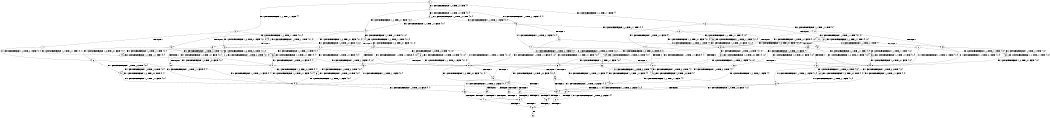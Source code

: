 digraph BCG {
size = "7, 10.5";
center = TRUE;
node [shape = circle];
0 [peripheries = 2];
0 -> 1 [label = "EX !1 !ATOMIC_EXCH_BRANCH (1, +0, TRUE, +0, 1, TRUE) !{}"];
0 -> 2 [label = "EX !2 !ATOMIC_EXCH_BRANCH (1, +1, TRUE, +1, 1, FALSE) !{}"];
0 -> 3 [label = "EX !0 !ATOMIC_EXCH_BRANCH (1, +1, TRUE, +1, 1, FALSE) !{}"];
1 -> 4 [label = "EX !2 !ATOMIC_EXCH_BRANCH (1, +1, TRUE, +1, 1, FALSE) !{0, 1}"];
1 -> 5 [label = "EX !0 !ATOMIC_EXCH_BRANCH (1, +1, TRUE, +1, 1, FALSE) !{0, 1}"];
1 -> 6 [label = "EX !1 !ATOMIC_EXCH_BRANCH (1, +0, TRUE, +0, 1, TRUE) !{0, 1}"];
2 -> 7 [label = "TERMINATE !2"];
2 -> 8 [label = "EX !1 !ATOMIC_EXCH_BRANCH (1, +0, TRUE, +0, 1, FALSE) !{0, 1, 2}"];
2 -> 9 [label = "EX !0 !ATOMIC_EXCH_BRANCH (1, +1, TRUE, +1, 1, TRUE) !{0, 1, 2}"];
3 -> 10 [label = "TERMINATE !0"];
3 -> 11 [label = "EX !1 !ATOMIC_EXCH_BRANCH (1, +0, TRUE, +0, 1, FALSE) !{0}"];
3 -> 12 [label = "EX !2 !ATOMIC_EXCH_BRANCH (1, +1, TRUE, +1, 1, TRUE) !{0}"];
4 -> 13 [label = "TERMINATE !2"];
4 -> 14 [label = "EX !0 !ATOMIC_EXCH_BRANCH (1, +1, TRUE, +1, 1, TRUE) !{0, 1, 2}"];
4 -> 8 [label = "EX !1 !ATOMIC_EXCH_BRANCH (1, +0, TRUE, +0, 1, FALSE) !{0, 1, 2}"];
5 -> 15 [label = "TERMINATE !0"];
5 -> 16 [label = "EX !2 !ATOMIC_EXCH_BRANCH (1, +1, TRUE, +1, 1, TRUE) !{0, 1}"];
5 -> 17 [label = "EX !1 !ATOMIC_EXCH_BRANCH (1, +0, TRUE, +0, 1, FALSE) !{0, 1}"];
6 -> 4 [label = "EX !2 !ATOMIC_EXCH_BRANCH (1, +1, TRUE, +1, 1, FALSE) !{0, 1}"];
6 -> 5 [label = "EX !0 !ATOMIC_EXCH_BRANCH (1, +1, TRUE, +1, 1, FALSE) !{0, 1}"];
6 -> 6 [label = "EX !1 !ATOMIC_EXCH_BRANCH (1, +0, TRUE, +0, 1, TRUE) !{0, 1}"];
7 -> 18 [label = "EX !1 !ATOMIC_EXCH_BRANCH (1, +0, TRUE, +0, 1, FALSE) !{0, 1}"];
7 -> 19 [label = "EX !0 !ATOMIC_EXCH_BRANCH (1, +1, TRUE, +1, 1, TRUE) !{0, 1}"];
8 -> 20 [label = "TERMINATE !2"];
8 -> 21 [label = "EX !0 !ATOMIC_EXCH_BRANCH (1, +1, TRUE, +1, 1, FALSE) !{0, 1, 2}"];
8 -> 22 [label = "EX !1 !ATOMIC_EXCH_BRANCH (1, +0, TRUE, +0, 2, TRUE) !{0, 1, 2}"];
9 -> 23 [label = "TERMINATE !2"];
9 -> 24 [label = "EX !1 !ATOMIC_EXCH_BRANCH (1, +0, TRUE, +0, 1, FALSE) !{0, 1, 2}"];
9 -> 9 [label = "EX !0 !ATOMIC_EXCH_BRANCH (1, +1, TRUE, +1, 1, TRUE) !{0, 1, 2}"];
10 -> 25 [label = "EX !1 !ATOMIC_EXCH_BRANCH (1, +0, TRUE, +0, 1, FALSE) !{}"];
10 -> 26 [label = "EX !2 !ATOMIC_EXCH_BRANCH (1, +1, TRUE, +1, 1, TRUE) !{}"];
11 -> 27 [label = "TERMINATE !0"];
11 -> 28 [label = "EX !2 !ATOMIC_EXCH_BRANCH (1, +1, TRUE, +1, 1, FALSE) !{0, 1}"];
11 -> 29 [label = "EX !1 !ATOMIC_EXCH_BRANCH (1, +0, TRUE, +0, 2, TRUE) !{0, 1}"];
12 -> 30 [label = "TERMINATE !0"];
12 -> 31 [label = "EX !1 !ATOMIC_EXCH_BRANCH (1, +0, TRUE, +0, 1, FALSE) !{0, 1, 2}"];
12 -> 32 [label = "EX !2 !ATOMIC_EXCH_BRANCH (1, +1, TRUE, +1, 1, TRUE) !{0, 1, 2}"];
13 -> 33 [label = "EX !0 !ATOMIC_EXCH_BRANCH (1, +1, TRUE, +1, 1, TRUE) !{0, 1}"];
13 -> 18 [label = "EX !1 !ATOMIC_EXCH_BRANCH (1, +0, TRUE, +0, 1, FALSE) !{0, 1}"];
14 -> 34 [label = "TERMINATE !2"];
14 -> 24 [label = "EX !1 !ATOMIC_EXCH_BRANCH (1, +0, TRUE, +0, 1, FALSE) !{0, 1, 2}"];
14 -> 14 [label = "EX !0 !ATOMIC_EXCH_BRANCH (1, +1, TRUE, +1, 1, TRUE) !{0, 1, 2}"];
15 -> 35 [label = "EX !2 !ATOMIC_EXCH_BRANCH (1, +1, TRUE, +1, 1, TRUE) !{1}"];
15 -> 36 [label = "EX !1 !ATOMIC_EXCH_BRANCH (1, +0, TRUE, +0, 1, FALSE) !{1}"];
16 -> 37 [label = "TERMINATE !0"];
16 -> 38 [label = "EX !2 !ATOMIC_EXCH_BRANCH (1, +1, TRUE, +1, 1, TRUE) !{0, 1, 2}"];
16 -> 31 [label = "EX !1 !ATOMIC_EXCH_BRANCH (1, +0, TRUE, +0, 1, FALSE) !{0, 1, 2}"];
17 -> 27 [label = "TERMINATE !0"];
17 -> 28 [label = "EX !2 !ATOMIC_EXCH_BRANCH (1, +1, TRUE, +1, 1, FALSE) !{0, 1}"];
17 -> 29 [label = "EX !1 !ATOMIC_EXCH_BRANCH (1, +0, TRUE, +0, 2, TRUE) !{0, 1}"];
18 -> 39 [label = "EX !0 !ATOMIC_EXCH_BRANCH (1, +1, TRUE, +1, 1, FALSE) !{0, 1}"];
18 -> 40 [label = "EX !1 !ATOMIC_EXCH_BRANCH (1, +0, TRUE, +0, 2, TRUE) !{0, 1}"];
19 -> 41 [label = "EX !1 !ATOMIC_EXCH_BRANCH (1, +0, TRUE, +0, 1, FALSE) !{0, 1}"];
19 -> 19 [label = "EX !0 !ATOMIC_EXCH_BRANCH (1, +1, TRUE, +1, 1, TRUE) !{0, 1}"];
20 -> 39 [label = "EX !0 !ATOMIC_EXCH_BRANCH (1, +1, TRUE, +1, 1, FALSE) !{0, 1}"];
20 -> 40 [label = "EX !1 !ATOMIC_EXCH_BRANCH (1, +0, TRUE, +0, 2, TRUE) !{0, 1}"];
21 -> 42 [label = "TERMINATE !2"];
21 -> 43 [label = "TERMINATE !0"];
21 -> 44 [label = "EX !1 !ATOMIC_EXCH_BRANCH (1, +0, TRUE, +0, 2, FALSE) !{0, 1, 2}"];
22 -> 20 [label = "TERMINATE !2"];
22 -> 21 [label = "EX !0 !ATOMIC_EXCH_BRANCH (1, +1, TRUE, +1, 1, FALSE) !{0, 1, 2}"];
22 -> 22 [label = "EX !1 !ATOMIC_EXCH_BRANCH (1, +0, TRUE, +0, 2, TRUE) !{0, 1, 2}"];
23 -> 41 [label = "EX !1 !ATOMIC_EXCH_BRANCH (1, +0, TRUE, +0, 1, FALSE) !{0, 1}"];
23 -> 19 [label = "EX !0 !ATOMIC_EXCH_BRANCH (1, +1, TRUE, +1, 1, TRUE) !{0, 1}"];
24 -> 45 [label = "TERMINATE !2"];
24 -> 46 [label = "EX !1 !ATOMIC_EXCH_BRANCH (1, +0, TRUE, +0, 2, TRUE) !{0, 1, 2}"];
24 -> 21 [label = "EX !0 !ATOMIC_EXCH_BRANCH (1, +1, TRUE, +1, 1, FALSE) !{0, 1, 2}"];
25 -> 47 [label = "EX !2 !ATOMIC_EXCH_BRANCH (1, +1, TRUE, +1, 1, FALSE) !{1}"];
25 -> 48 [label = "EX !1 !ATOMIC_EXCH_BRANCH (1, +0, TRUE, +0, 2, TRUE) !{1}"];
26 -> 49 [label = "EX !1 !ATOMIC_EXCH_BRANCH (1, +0, TRUE, +0, 1, FALSE) !{1, 2}"];
26 -> 50 [label = "EX !2 !ATOMIC_EXCH_BRANCH (1, +1, TRUE, +1, 1, TRUE) !{1, 2}"];
27 -> 47 [label = "EX !2 !ATOMIC_EXCH_BRANCH (1, +1, TRUE, +1, 1, FALSE) !{1}"];
27 -> 48 [label = "EX !1 !ATOMIC_EXCH_BRANCH (1, +0, TRUE, +0, 2, TRUE) !{1}"];
28 -> 42 [label = "TERMINATE !2"];
28 -> 43 [label = "TERMINATE !0"];
28 -> 44 [label = "EX !1 !ATOMIC_EXCH_BRANCH (1, +0, TRUE, +0, 2, FALSE) !{0, 1, 2}"];
29 -> 27 [label = "TERMINATE !0"];
29 -> 28 [label = "EX !2 !ATOMIC_EXCH_BRANCH (1, +1, TRUE, +1, 1, FALSE) !{0, 1}"];
29 -> 29 [label = "EX !1 !ATOMIC_EXCH_BRANCH (1, +0, TRUE, +0, 2, TRUE) !{0, 1}"];
30 -> 49 [label = "EX !1 !ATOMIC_EXCH_BRANCH (1, +0, TRUE, +0, 1, FALSE) !{1, 2}"];
30 -> 50 [label = "EX !2 !ATOMIC_EXCH_BRANCH (1, +1, TRUE, +1, 1, TRUE) !{1, 2}"];
31 -> 51 [label = "TERMINATE !0"];
31 -> 21 [label = "EX !2 !ATOMIC_EXCH_BRANCH (1, +1, TRUE, +1, 1, FALSE) !{0, 1, 2}"];
31 -> 52 [label = "EX !1 !ATOMIC_EXCH_BRANCH (1, +0, TRUE, +0, 2, TRUE) !{0, 1, 2}"];
32 -> 30 [label = "TERMINATE !0"];
32 -> 31 [label = "EX !1 !ATOMIC_EXCH_BRANCH (1, +0, TRUE, +0, 1, FALSE) !{0, 1, 2}"];
32 -> 32 [label = "EX !2 !ATOMIC_EXCH_BRANCH (1, +1, TRUE, +1, 1, TRUE) !{0, 1, 2}"];
33 -> 41 [label = "EX !1 !ATOMIC_EXCH_BRANCH (1, +0, TRUE, +0, 1, FALSE) !{0, 1}"];
33 -> 33 [label = "EX !0 !ATOMIC_EXCH_BRANCH (1, +1, TRUE, +1, 1, TRUE) !{0, 1}"];
34 -> 41 [label = "EX !1 !ATOMIC_EXCH_BRANCH (1, +0, TRUE, +0, 1, FALSE) !{0, 1}"];
34 -> 33 [label = "EX !0 !ATOMIC_EXCH_BRANCH (1, +1, TRUE, +1, 1, TRUE) !{0, 1}"];
35 -> 53 [label = "EX !2 !ATOMIC_EXCH_BRANCH (1, +1, TRUE, +1, 1, TRUE) !{1, 2}"];
35 -> 49 [label = "EX !1 !ATOMIC_EXCH_BRANCH (1, +0, TRUE, +0, 1, FALSE) !{1, 2}"];
36 -> 47 [label = "EX !2 !ATOMIC_EXCH_BRANCH (1, +1, TRUE, +1, 1, FALSE) !{1}"];
36 -> 48 [label = "EX !1 !ATOMIC_EXCH_BRANCH (1, +0, TRUE, +0, 2, TRUE) !{1}"];
37 -> 53 [label = "EX !2 !ATOMIC_EXCH_BRANCH (1, +1, TRUE, +1, 1, TRUE) !{1, 2}"];
37 -> 49 [label = "EX !1 !ATOMIC_EXCH_BRANCH (1, +0, TRUE, +0, 1, FALSE) !{1, 2}"];
38 -> 37 [label = "TERMINATE !0"];
38 -> 38 [label = "EX !2 !ATOMIC_EXCH_BRANCH (1, +1, TRUE, +1, 1, TRUE) !{0, 1, 2}"];
38 -> 31 [label = "EX !1 !ATOMIC_EXCH_BRANCH (1, +0, TRUE, +0, 1, FALSE) !{0, 1, 2}"];
39 -> 54 [label = "TERMINATE !0"];
39 -> 55 [label = "EX !1 !ATOMIC_EXCH_BRANCH (1, +0, TRUE, +0, 2, FALSE) !{0, 1}"];
40 -> 39 [label = "EX !0 !ATOMIC_EXCH_BRANCH (1, +1, TRUE, +1, 1, FALSE) !{0, 1}"];
40 -> 40 [label = "EX !1 !ATOMIC_EXCH_BRANCH (1, +0, TRUE, +0, 2, TRUE) !{0, 1}"];
41 -> 56 [label = "EX !1 !ATOMIC_EXCH_BRANCH (1, +0, TRUE, +0, 2, TRUE) !{0, 1}"];
41 -> 39 [label = "EX !0 !ATOMIC_EXCH_BRANCH (1, +1, TRUE, +1, 1, FALSE) !{0, 1}"];
42 -> 54 [label = "TERMINATE !0"];
42 -> 55 [label = "EX !1 !ATOMIC_EXCH_BRANCH (1, +0, TRUE, +0, 2, FALSE) !{0, 1}"];
43 -> 54 [label = "TERMINATE !2"];
43 -> 57 [label = "EX !1 !ATOMIC_EXCH_BRANCH (1, +0, TRUE, +0, 2, FALSE) !{1, 2}"];
44 -> 58 [label = "TERMINATE !1"];
44 -> 59 [label = "TERMINATE !2"];
44 -> 60 [label = "TERMINATE !0"];
45 -> 56 [label = "EX !1 !ATOMIC_EXCH_BRANCH (1, +0, TRUE, +0, 2, TRUE) !{0, 1}"];
45 -> 39 [label = "EX !0 !ATOMIC_EXCH_BRANCH (1, +1, TRUE, +1, 1, FALSE) !{0, 1}"];
46 -> 45 [label = "TERMINATE !2"];
46 -> 46 [label = "EX !1 !ATOMIC_EXCH_BRANCH (1, +0, TRUE, +0, 2, TRUE) !{0, 1, 2}"];
46 -> 21 [label = "EX !0 !ATOMIC_EXCH_BRANCH (1, +1, TRUE, +1, 1, FALSE) !{0, 1, 2}"];
47 -> 54 [label = "TERMINATE !2"];
47 -> 57 [label = "EX !1 !ATOMIC_EXCH_BRANCH (1, +0, TRUE, +0, 2, FALSE) !{1, 2}"];
48 -> 47 [label = "EX !2 !ATOMIC_EXCH_BRANCH (1, +1, TRUE, +1, 1, FALSE) !{1}"];
48 -> 48 [label = "EX !1 !ATOMIC_EXCH_BRANCH (1, +0, TRUE, +0, 2, TRUE) !{1}"];
49 -> 61 [label = "EX !2 !ATOMIC_EXCH_BRANCH (1, +1, TRUE, +1, 1, FALSE) !{1, 2}"];
49 -> 62 [label = "EX !1 !ATOMIC_EXCH_BRANCH (1, +0, TRUE, +0, 2, TRUE) !{1, 2}"];
50 -> 49 [label = "EX !1 !ATOMIC_EXCH_BRANCH (1, +0, TRUE, +0, 1, FALSE) !{1, 2}"];
50 -> 50 [label = "EX !2 !ATOMIC_EXCH_BRANCH (1, +1, TRUE, +1, 1, TRUE) !{1, 2}"];
51 -> 61 [label = "EX !2 !ATOMIC_EXCH_BRANCH (1, +1, TRUE, +1, 1, FALSE) !{1, 2}"];
51 -> 62 [label = "EX !1 !ATOMIC_EXCH_BRANCH (1, +0, TRUE, +0, 2, TRUE) !{1, 2}"];
52 -> 51 [label = "TERMINATE !0"];
52 -> 21 [label = "EX !2 !ATOMIC_EXCH_BRANCH (1, +1, TRUE, +1, 1, FALSE) !{0, 1, 2}"];
52 -> 52 [label = "EX !1 !ATOMIC_EXCH_BRANCH (1, +0, TRUE, +0, 2, TRUE) !{0, 1, 2}"];
53 -> 53 [label = "EX !2 !ATOMIC_EXCH_BRANCH (1, +1, TRUE, +1, 1, TRUE) !{1, 2}"];
53 -> 49 [label = "EX !1 !ATOMIC_EXCH_BRANCH (1, +0, TRUE, +0, 1, FALSE) !{1, 2}"];
54 -> 63 [label = "EX !1 !ATOMIC_EXCH_BRANCH (1, +0, TRUE, +0, 2, FALSE) !{1}"];
55 -> 64 [label = "TERMINATE !1"];
55 -> 65 [label = "TERMINATE !0"];
56 -> 56 [label = "EX !1 !ATOMIC_EXCH_BRANCH (1, +0, TRUE, +0, 2, TRUE) !{0, 1}"];
56 -> 39 [label = "EX !0 !ATOMIC_EXCH_BRANCH (1, +1, TRUE, +1, 1, FALSE) !{0, 1}"];
57 -> 66 [label = "TERMINATE !1"];
57 -> 65 [label = "TERMINATE !2"];
58 -> 64 [label = "TERMINATE !2"];
58 -> 66 [label = "TERMINATE !0"];
59 -> 64 [label = "TERMINATE !1"];
59 -> 65 [label = "TERMINATE !0"];
60 -> 66 [label = "TERMINATE !1"];
60 -> 65 [label = "TERMINATE !2"];
61 -> 54 [label = "TERMINATE !2"];
61 -> 57 [label = "EX !1 !ATOMIC_EXCH_BRANCH (1, +0, TRUE, +0, 2, FALSE) !{1, 2}"];
62 -> 61 [label = "EX !2 !ATOMIC_EXCH_BRANCH (1, +1, TRUE, +1, 1, FALSE) !{1, 2}"];
62 -> 62 [label = "EX !1 !ATOMIC_EXCH_BRANCH (1, +0, TRUE, +0, 2, TRUE) !{1, 2}"];
63 -> 67 [label = "TERMINATE !1"];
64 -> 67 [label = "TERMINATE !0"];
65 -> 67 [label = "TERMINATE !1"];
66 -> 67 [label = "TERMINATE !2"];
67 -> 68 [label = "exit"];
}

